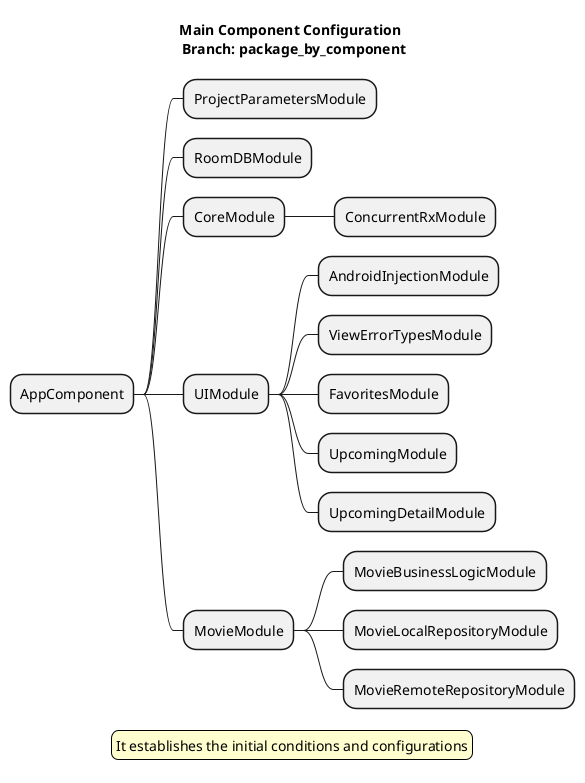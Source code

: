 @startmindmap

title Main Component Configuration \n Branch: package_by_component
* AppComponent
** ProjectParametersModule
** RoomDBModule
** CoreModule
*** ConcurrentRxModule
** UIModule
*** AndroidInjectionModule
*** ViewErrorTypesModule
*** FavoritesModule
*** UpcomingModule
*** UpcomingDetailModule
** MovieModule
*** MovieBusinessLogicModule
*** MovieLocalRepositoryModule
*** MovieRemoteRepositoryModule

legend
It establishes the initial conditions and configurations
end legend

skinparam legendBackgroundColor #FEFECE
@endmindmap